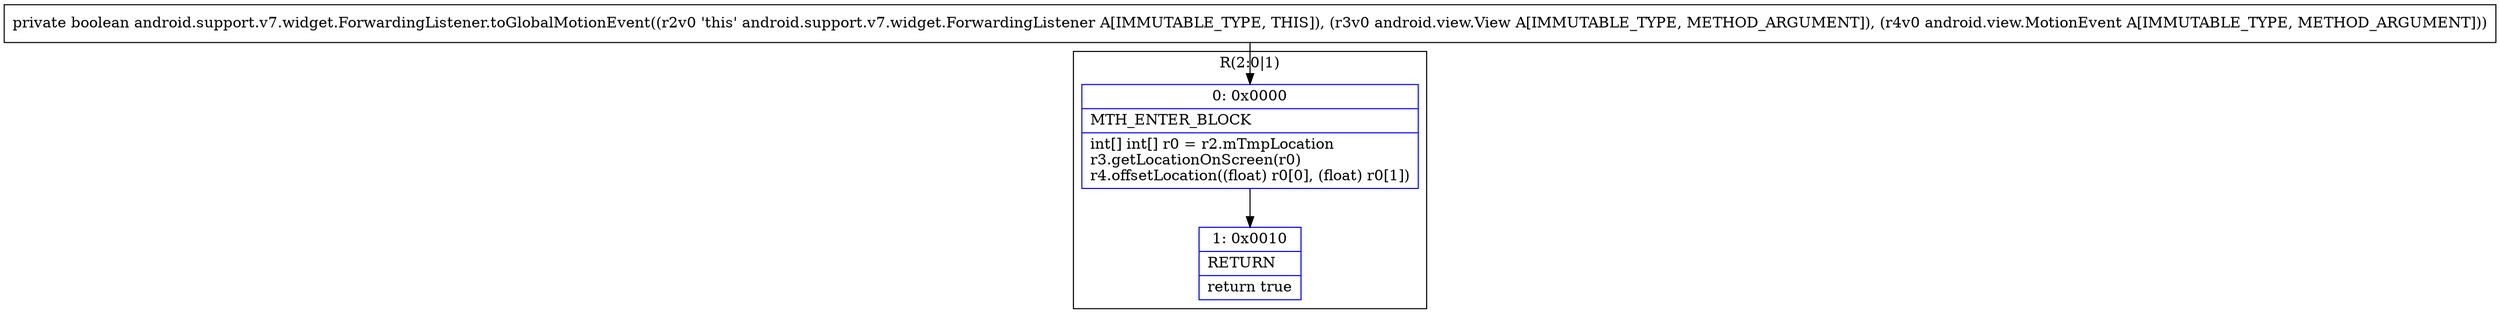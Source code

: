 digraph "CFG forandroid.support.v7.widget.ForwardingListener.toGlobalMotionEvent(Landroid\/view\/View;Landroid\/view\/MotionEvent;)Z" {
subgraph cluster_Region_103549773 {
label = "R(2:0|1)";
node [shape=record,color=blue];
Node_0 [shape=record,label="{0\:\ 0x0000|MTH_ENTER_BLOCK\l|int[] int[] r0 = r2.mTmpLocation\lr3.getLocationOnScreen(r0)\lr4.offsetLocation((float) r0[0], (float) r0[1])\l}"];
Node_1 [shape=record,label="{1\:\ 0x0010|RETURN\l|return true\l}"];
}
MethodNode[shape=record,label="{private boolean android.support.v7.widget.ForwardingListener.toGlobalMotionEvent((r2v0 'this' android.support.v7.widget.ForwardingListener A[IMMUTABLE_TYPE, THIS]), (r3v0 android.view.View A[IMMUTABLE_TYPE, METHOD_ARGUMENT]), (r4v0 android.view.MotionEvent A[IMMUTABLE_TYPE, METHOD_ARGUMENT])) }"];
MethodNode -> Node_0;
Node_0 -> Node_1;
}


